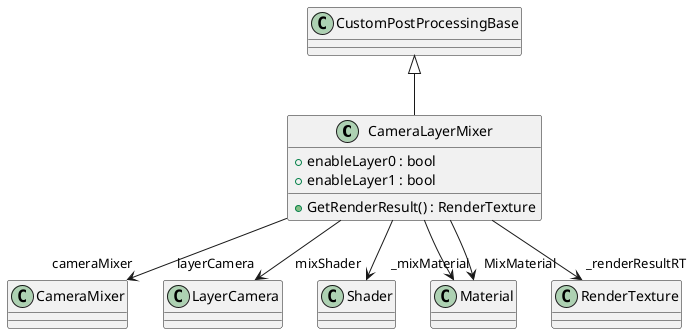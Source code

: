 @startuml
class CameraLayerMixer {
    + enableLayer0 : bool
    + enableLayer1 : bool
    + GetRenderResult() : RenderTexture
}
CustomPostProcessingBase <|-- CameraLayerMixer
CameraLayerMixer --> "cameraMixer" CameraMixer
CameraLayerMixer --> "layerCamera" LayerCamera
CameraLayerMixer --> "mixShader" Shader
CameraLayerMixer --> "_mixMaterial" Material
CameraLayerMixer --> "_renderResultRT" RenderTexture
CameraLayerMixer --> "MixMaterial" Material
@enduml
